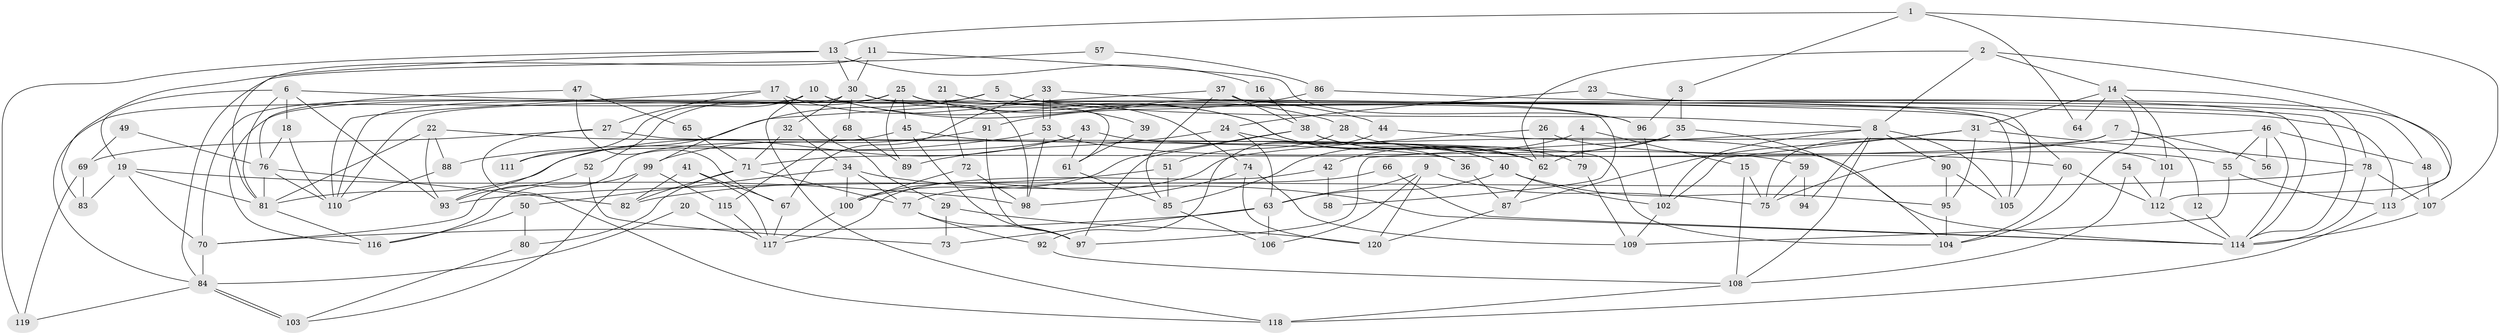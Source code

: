 // coarse degree distribution, {7: 0.10526315789473684, 10: 0.039473684210526314, 5: 0.09210526315789473, 3: 0.2631578947368421, 4: 0.11842105263157894, 6: 0.21052631578947367, 8: 0.05263157894736842, 2: 0.09210526315789473, 9: 0.013157894736842105, 12: 0.013157894736842105}
// Generated by graph-tools (version 1.1) at 2025/52/02/27/25 19:52:09]
// undirected, 120 vertices, 240 edges
graph export_dot {
graph [start="1"]
  node [color=gray90,style=filled];
  1;
  2;
  3;
  4;
  5;
  6;
  7;
  8;
  9;
  10;
  11;
  12;
  13;
  14;
  15;
  16;
  17;
  18;
  19;
  20;
  21;
  22;
  23;
  24;
  25;
  26;
  27;
  28;
  29;
  30;
  31;
  32;
  33;
  34;
  35;
  36;
  37;
  38;
  39;
  40;
  41;
  42;
  43;
  44;
  45;
  46;
  47;
  48;
  49;
  50;
  51;
  52;
  53;
  54;
  55;
  56;
  57;
  58;
  59;
  60;
  61;
  62;
  63;
  64;
  65;
  66;
  67;
  68;
  69;
  70;
  71;
  72;
  73;
  74;
  75;
  76;
  77;
  78;
  79;
  80;
  81;
  82;
  83;
  84;
  85;
  86;
  87;
  88;
  89;
  90;
  91;
  92;
  93;
  94;
  95;
  96;
  97;
  98;
  99;
  100;
  101;
  102;
  103;
  104;
  105;
  106;
  107;
  108;
  109;
  110;
  111;
  112;
  113;
  114;
  115;
  116;
  117;
  118;
  119;
  120;
  1 -- 13;
  1 -- 107;
  1 -- 3;
  1 -- 64;
  2 -- 8;
  2 -- 14;
  2 -- 62;
  2 -- 112;
  3 -- 96;
  3 -- 35;
  4 -- 79;
  4 -- 85;
  4 -- 15;
  5 -- 8;
  5 -- 110;
  5 -- 60;
  5 -- 99;
  6 -- 81;
  6 -- 93;
  6 -- 18;
  6 -- 19;
  6 -- 113;
  7 -- 75;
  7 -- 71;
  7 -- 12;
  7 -- 56;
  8 -- 97;
  8 -- 105;
  8 -- 90;
  8 -- 94;
  8 -- 102;
  8 -- 108;
  9 -- 63;
  9 -- 75;
  9 -- 106;
  9 -- 120;
  10 -- 62;
  10 -- 84;
  10 -- 44;
  10 -- 98;
  10 -- 111;
  10 -- 118;
  11 -- 81;
  11 -- 30;
  11 -- 96;
  12 -- 114;
  13 -- 119;
  13 -- 30;
  13 -- 16;
  13 -- 83;
  14 -- 78;
  14 -- 104;
  14 -- 31;
  14 -- 64;
  14 -- 101;
  15 -- 108;
  15 -- 75;
  16 -- 38;
  17 -- 29;
  17 -- 27;
  17 -- 39;
  17 -- 61;
  17 -- 110;
  18 -- 110;
  18 -- 76;
  19 -- 70;
  19 -- 81;
  19 -- 83;
  19 -- 98;
  20 -- 117;
  20 -- 84;
  21 -- 72;
  21 -- 96;
  22 -- 88;
  22 -- 81;
  22 -- 36;
  22 -- 93;
  23 -- 113;
  23 -- 24;
  24 -- 40;
  24 -- 63;
  24 -- 89;
  25 -- 36;
  25 -- 116;
  25 -- 28;
  25 -- 45;
  25 -- 48;
  25 -- 52;
  25 -- 89;
  25 -- 110;
  26 -- 100;
  26 -- 62;
  26 -- 55;
  27 -- 118;
  27 -- 104;
  27 -- 69;
  28 -- 60;
  28 -- 51;
  29 -- 73;
  29 -- 120;
  30 -- 32;
  30 -- 74;
  30 -- 58;
  30 -- 68;
  30 -- 70;
  31 -- 102;
  31 -- 78;
  31 -- 87;
  31 -- 95;
  32 -- 71;
  32 -- 34;
  33 -- 105;
  33 -- 53;
  33 -- 53;
  33 -- 67;
  34 -- 77;
  34 -- 114;
  34 -- 50;
  34 -- 100;
  35 -- 62;
  35 -- 42;
  35 -- 104;
  36 -- 87;
  37 -- 85;
  37 -- 93;
  37 -- 38;
  37 -- 105;
  37 -- 114;
  38 -- 62;
  38 -- 40;
  38 -- 79;
  38 -- 97;
  38 -- 100;
  39 -- 61;
  40 -- 95;
  40 -- 63;
  40 -- 102;
  41 -- 82;
  41 -- 117;
  41 -- 67;
  42 -- 117;
  42 -- 58;
  43 -- 114;
  43 -- 81;
  43 -- 61;
  43 -- 111;
  44 -- 101;
  44 -- 92;
  45 -- 70;
  45 -- 62;
  45 -- 97;
  46 -- 55;
  46 -- 114;
  46 -- 48;
  46 -- 56;
  46 -- 75;
  47 -- 76;
  47 -- 67;
  47 -- 65;
  48 -- 107;
  49 -- 76;
  49 -- 69;
  50 -- 116;
  50 -- 80;
  51 -- 82;
  51 -- 85;
  52 -- 93;
  52 -- 73;
  53 -- 98;
  53 -- 59;
  53 -- 88;
  54 -- 108;
  54 -- 112;
  55 -- 109;
  55 -- 113;
  57 -- 86;
  57 -- 84;
  59 -- 75;
  59 -- 94;
  60 -- 112;
  60 -- 104;
  61 -- 85;
  62 -- 87;
  63 -- 106;
  63 -- 70;
  63 -- 73;
  65 -- 71;
  66 -- 77;
  66 -- 114;
  67 -- 117;
  68 -- 89;
  68 -- 115;
  69 -- 83;
  69 -- 119;
  70 -- 84;
  71 -- 77;
  71 -- 80;
  71 -- 82;
  72 -- 98;
  72 -- 100;
  74 -- 98;
  74 -- 120;
  74 -- 109;
  76 -- 110;
  76 -- 81;
  76 -- 82;
  77 -- 92;
  77 -- 97;
  78 -- 114;
  78 -- 93;
  78 -- 107;
  79 -- 109;
  80 -- 103;
  81 -- 116;
  84 -- 103;
  84 -- 103;
  84 -- 119;
  85 -- 106;
  86 -- 114;
  86 -- 91;
  87 -- 120;
  88 -- 110;
  90 -- 95;
  90 -- 105;
  91 -- 99;
  91 -- 97;
  92 -- 108;
  95 -- 104;
  96 -- 102;
  99 -- 115;
  99 -- 103;
  99 -- 116;
  100 -- 117;
  101 -- 112;
  102 -- 109;
  107 -- 114;
  108 -- 118;
  112 -- 114;
  113 -- 118;
  115 -- 117;
}
